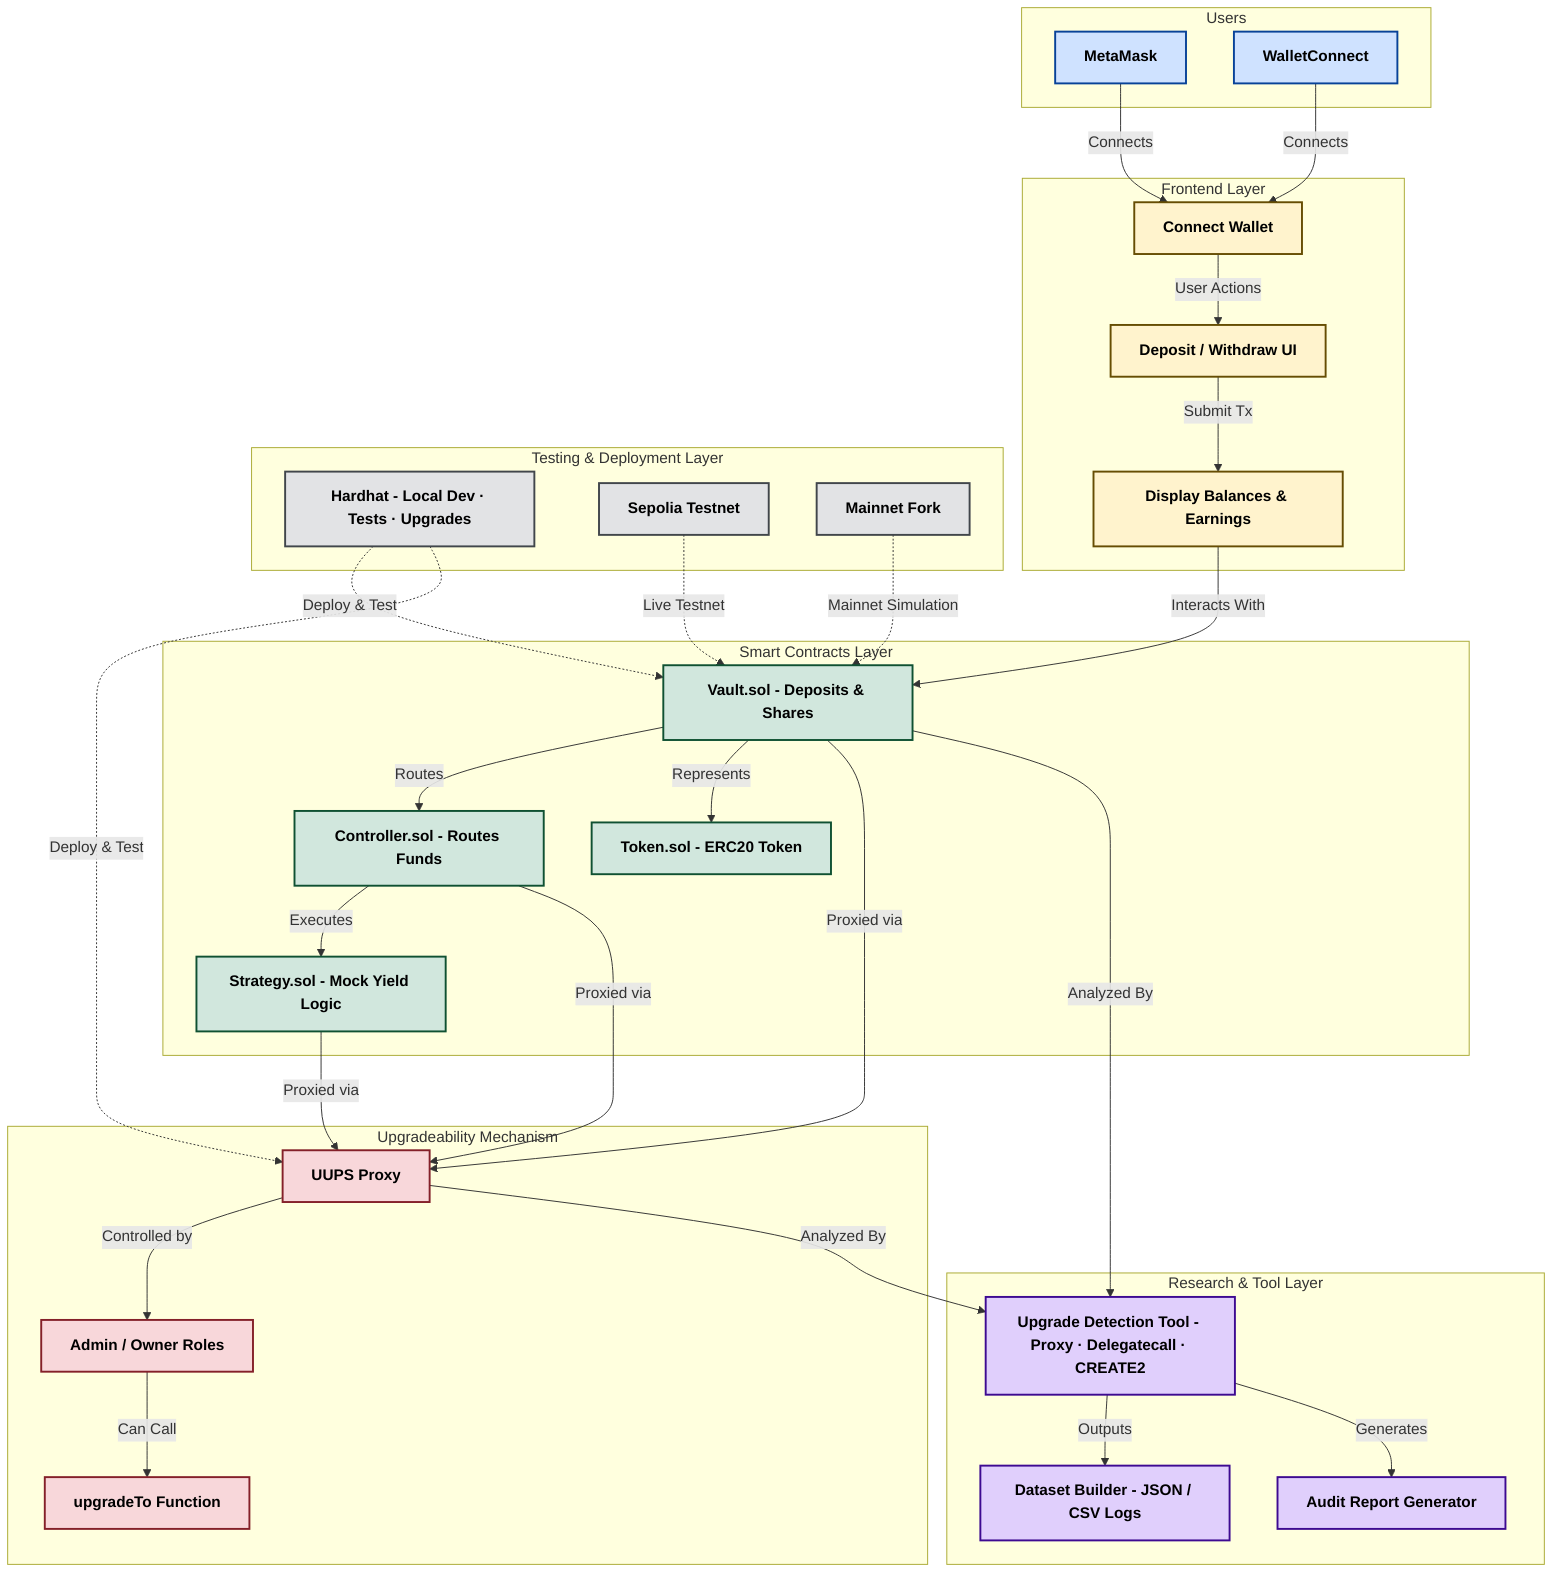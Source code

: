 flowchart TD
 subgraph USERS["Users"]
        MM["MetaMask"]
        WC["WalletConnect"]
  end
 subgraph FRONTEND["Frontend Layer"]
        FW["Connect Wallet"]
        UI["Deposit / Withdraw UI"]
        BAL["Display Balances & Earnings"]
  end
 subgraph CONTRACTS["Smart Contracts Layer"]
        V["Vault.sol - Deposits & Shares"]
        C["Controller.sol - Routes Funds"]
        S["Strategy.sol - Mock Yield Logic"]
        T["Token.sol - ERC20 Token"]
  end
 subgraph UPGRADE["Upgradeability Mechanism"]
        UUPS["UUPS Proxy"]
        ADMIN["Admin / Owner Roles"]
        UPG["upgradeTo Function"]
  end
 subgraph DEPLOY["Testing &amp; Deployment Layer"]
        HH["Hardhat - Local Dev · Tests · Upgrades"]
        SEP["Sepolia Testnet"]
        FORK["Mainnet Fork"]
  end
 subgraph RESEARCH["Research &amp; Tool Layer"]
        TOOL["Upgrade Detection Tool - Proxy · Delegatecall · CREATE2"]
        DATA["Dataset Builder - JSON / CSV Logs"]
        REP["Audit Report Generator"]
  end
    MM -- Connects --> FW
    WC -- Connects --> FW
    FW -- User Actions --> UI
    UI -- Submit Tx --> BAL
    BAL -- Interacts With --> V
    V -- Routes --> C
    C -- Executes --> S
    V -- Represents --> T
    V -- Proxied via --> UUPS
    C -- Proxied via --> UUPS
    S -- Proxied via --> UUPS
    UUPS -- Controlled by --> ADMIN
    ADMIN -- Can Call --> UPG
    HH -. Deploy & Test .-> V & UUPS
    SEP -. Live Testnet .-> V
    FORK -. Mainnet Simulation .-> V
    V -- Analyzed By --> TOOL
    UUPS -- Analyzed By --> TOOL
    TOOL -- Outputs --> DATA
    TOOL -- Generates --> REP

     MM:::usersStyle
     WC:::usersStyle
     FW:::frontendStyle
     UI:::frontendStyle
     BAL:::frontendStyle
     V:::contractsStyle
     C:::contractsStyle
     S:::contractsStyle
     T:::contractsStyle
     UUPS:::upgradeStyle
     ADMIN:::upgradeStyle
     UPG:::upgradeStyle
     HH:::deployStyle
     SEP:::deployStyle
     FORK:::deployStyle
     TOOL:::researchStyle
     DATA:::researchStyle
     REP:::researchStyle
    classDef usersStyle fill:#cfe2ff,stroke:#084298,stroke-width:2px,color:#000,font-weight:bold
    classDef frontendStyle fill:#fff3cd,stroke:#664d03,stroke-width:2px,color:#000,font-weight:bold
    classDef contractsStyle fill:#d1e7dd,stroke:#0f5132,stroke-width:2px,color:#000,font-weight:bold
    classDef upgradeStyle fill:#f8d7da,stroke:#842029,stroke-width:2px,color:#000,font-weight:bold
    classDef deployStyle fill:#e2e3e5,stroke:#41464b,stroke-width:2px,color:#000,font-weight:bold
    classDef researchStyle fill:#e0cffc,stroke:#3d0a91,stroke-width:2px,color:#000,font-weight:bold